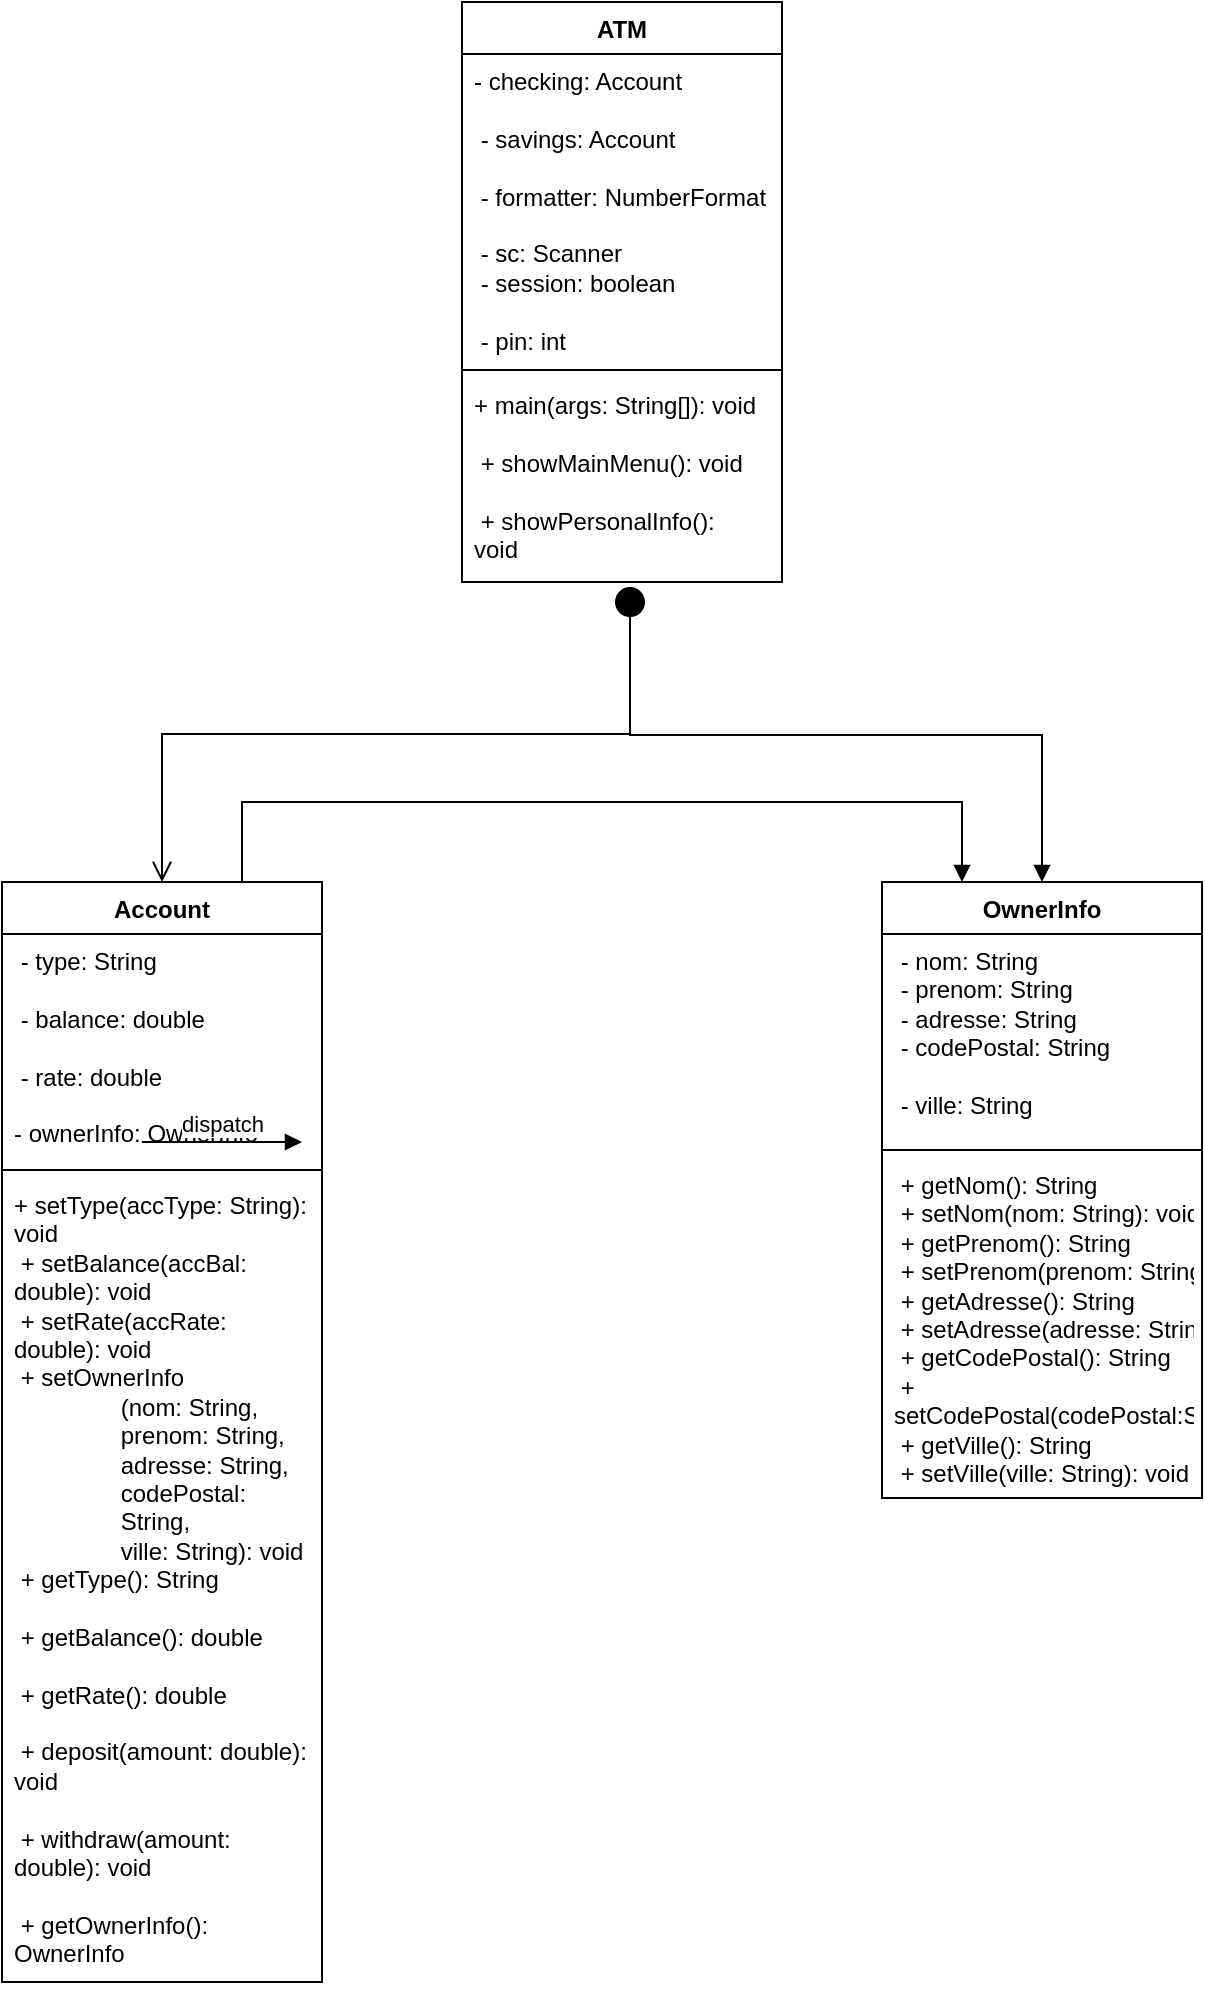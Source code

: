 <mxfile version="21.6.2" type="device">
  <diagram name="Page-1" id="B0E5m4KmieQysI3EIpu9">
    <mxGraphModel dx="1793" dy="945" grid="1" gridSize="10" guides="1" tooltips="1" connect="1" arrows="1" fold="1" page="1" pageScale="1" pageWidth="827" pageHeight="1169" math="0" shadow="0">
      <root>
        <mxCell id="0" />
        <mxCell id="1" parent="0" />
        <mxCell id="UfjkwIa-7dASe3H2he8u-13" value="ATM" style="swimlane;fontStyle=1;align=center;verticalAlign=top;childLayout=stackLayout;horizontal=1;startSize=26;horizontalStack=0;resizeParent=1;resizeParentMax=0;resizeLast=0;collapsible=1;marginBottom=0;whiteSpace=wrap;html=1;" vertex="1" parent="1">
          <mxGeometry x="310" width="160" height="290" as="geometry" />
        </mxCell>
        <mxCell id="UfjkwIa-7dASe3H2he8u-14" value="&lt;div&gt;- checking: Account&amp;nbsp; &amp;nbsp; &amp;nbsp; &amp;nbsp; &amp;nbsp; &amp;nbsp; &amp;nbsp; &amp;nbsp;&lt;/div&gt;&lt;div&gt;&amp;nbsp;- savings: Account&amp;nbsp; &amp;nbsp; &amp;nbsp; &amp;nbsp; &amp;nbsp; &amp;nbsp; &amp;nbsp; &amp;nbsp;&amp;nbsp;&lt;/div&gt;&lt;div&gt;&amp;nbsp;- formatter: NumberFormat&amp;nbsp; &amp;nbsp; &amp;nbsp; &amp;nbsp; &amp;nbsp;&lt;/div&gt;&lt;div&gt;&amp;nbsp;- sc: Scanner&amp;nbsp; &amp;nbsp; &amp;nbsp; &amp;nbsp; &amp;nbsp; &amp;nbsp; &amp;nbsp; &amp;nbsp; &amp;nbsp; &amp;nbsp; &amp;nbsp;&lt;/div&gt;&lt;div&gt;&amp;nbsp;- session: boolean&amp;nbsp; &amp;nbsp; &amp;nbsp; &amp;nbsp; &amp;nbsp; &amp;nbsp; &amp;nbsp; &amp;nbsp;&amp;nbsp;&lt;/div&gt;&lt;div&gt;&amp;nbsp;- pin: int&amp;nbsp;&lt;/div&gt;" style="text;strokeColor=none;fillColor=none;align=left;verticalAlign=top;spacingLeft=4;spacingRight=4;overflow=hidden;rotatable=0;points=[[0,0.5],[1,0.5]];portConstraint=eastwest;whiteSpace=wrap;html=1;" vertex="1" parent="UfjkwIa-7dASe3H2he8u-13">
          <mxGeometry y="26" width="160" height="154" as="geometry" />
        </mxCell>
        <mxCell id="UfjkwIa-7dASe3H2he8u-15" value="" style="line;strokeWidth=1;fillColor=none;align=left;verticalAlign=middle;spacingTop=-1;spacingLeft=3;spacingRight=3;rotatable=0;labelPosition=right;points=[];portConstraint=eastwest;strokeColor=inherit;" vertex="1" parent="UfjkwIa-7dASe3H2he8u-13">
          <mxGeometry y="180" width="160" height="8" as="geometry" />
        </mxCell>
        <mxCell id="UfjkwIa-7dASe3H2he8u-16" value="&lt;div&gt;+ main(args: String[]): void&amp;nbsp; &amp;nbsp; &amp;nbsp;&amp;nbsp;&lt;/div&gt;&lt;div&gt;&amp;nbsp;+ showMainMenu(): void&amp;nbsp; &amp;nbsp; &amp;nbsp; &amp;nbsp; &amp;nbsp; &amp;nbsp;&amp;nbsp;&lt;/div&gt;&lt;div&gt;&amp;nbsp;+ showPersonalInfo(): void&amp;nbsp;&amp;nbsp;&lt;/div&gt;" style="text;strokeColor=none;fillColor=none;align=left;verticalAlign=top;spacingLeft=4;spacingRight=4;overflow=hidden;rotatable=0;points=[[0,0.5],[1,0.5]];portConstraint=eastwest;whiteSpace=wrap;html=1;" vertex="1" parent="UfjkwIa-7dASe3H2he8u-13">
          <mxGeometry y="188" width="160" height="102" as="geometry" />
        </mxCell>
        <mxCell id="UfjkwIa-7dASe3H2he8u-17" value="Account" style="swimlane;fontStyle=1;align=center;verticalAlign=top;childLayout=stackLayout;horizontal=1;startSize=26;horizontalStack=0;resizeParent=1;resizeParentMax=0;resizeLast=0;collapsible=1;marginBottom=0;whiteSpace=wrap;html=1;" vertex="1" parent="1">
          <mxGeometry x="80" y="440" width="160" height="550" as="geometry" />
        </mxCell>
        <mxCell id="UfjkwIa-7dASe3H2he8u-18" value="&lt;div&gt;&amp;nbsp;- type: String&amp;nbsp; &amp;nbsp;&lt;/div&gt;&lt;div&gt;&amp;nbsp;&amp;nbsp; &amp;nbsp; &amp;nbsp; &amp;nbsp; &amp;nbsp; &amp;nbsp; &amp;nbsp; &amp;nbsp;&amp;nbsp;&lt;/div&gt;&lt;div&gt;&amp;nbsp;- balance: double&amp;nbsp;&amp;nbsp;&lt;/div&gt;&lt;div&gt;&amp;nbsp; &amp;nbsp; &amp;nbsp; &amp;nbsp; &amp;nbsp; &amp;nbsp; &amp;nbsp;&amp;nbsp;&lt;/div&gt;&lt;div&gt;&amp;nbsp;- rate: double&amp;nbsp; &amp;nbsp; &amp;nbsp;&lt;/div&gt;&lt;div&gt;&amp;nbsp;&amp;nbsp; &amp;nbsp; &amp;nbsp; &amp;nbsp; &amp;nbsp; &amp;nbsp; &amp;nbsp;&amp;nbsp;&lt;/div&gt;&lt;div&gt;- ownerInfo: OwnerInfo&amp;nbsp;&lt;/div&gt;" style="text;strokeColor=none;fillColor=none;align=left;verticalAlign=top;spacingLeft=4;spacingRight=4;overflow=hidden;rotatable=0;points=[[0,0.5],[1,0.5]];portConstraint=eastwest;whiteSpace=wrap;html=1;" vertex="1" parent="UfjkwIa-7dASe3H2he8u-17">
          <mxGeometry y="26" width="160" height="114" as="geometry" />
        </mxCell>
        <mxCell id="UfjkwIa-7dASe3H2he8u-19" value="" style="line;strokeWidth=1;fillColor=none;align=left;verticalAlign=middle;spacingTop=-1;spacingLeft=3;spacingRight=3;rotatable=0;labelPosition=right;points=[];portConstraint=eastwest;strokeColor=inherit;" vertex="1" parent="UfjkwIa-7dASe3H2he8u-17">
          <mxGeometry y="140" width="160" height="8" as="geometry" />
        </mxCell>
        <mxCell id="UfjkwIa-7dASe3H2he8u-20" value="&lt;div&gt;+ setType(accType: String): void&amp;nbsp;&amp;nbsp;&lt;/div&gt;&lt;div&gt;&amp;nbsp;+ setBalance(accBal: double): void&lt;/div&gt;&lt;div&gt;&amp;nbsp;+ setRate(accRate: double): void&amp;nbsp;&amp;nbsp;&lt;/div&gt;&lt;div&gt;&amp;nbsp;+ setOwnerInfo&lt;/div&gt;&lt;div&gt;&lt;span style=&quot;white-space: pre;&quot;&gt;&#x9;&lt;/span&gt;&lt;span style=&quot;white-space: pre;&quot;&gt;&#x9;&lt;/span&gt;(nom: String,&amp;nbsp; &amp;nbsp; &amp;nbsp; &amp;nbsp;&lt;/div&gt;&lt;div&gt;&amp;nbsp; &amp;nbsp; &amp;nbsp; &amp;nbsp; &amp;nbsp; &amp;nbsp; &amp;nbsp; &amp;nbsp; prenom: String,&amp;nbsp; &amp;nbsp;&amp;nbsp;&lt;/div&gt;&lt;div&gt;&amp;nbsp; &amp;nbsp; &amp;nbsp; &amp;nbsp; &amp;nbsp; &amp;nbsp; &amp;nbsp; &amp;nbsp; adresse: String,&amp;nbsp; &amp;nbsp;&lt;/div&gt;&lt;div&gt;&amp;nbsp; &amp;nbsp; &amp;nbsp; &amp;nbsp; &amp;nbsp; &amp;nbsp; &amp;nbsp; &amp;nbsp; codePostal:&lt;/div&gt;&lt;div&gt;&lt;span style=&quot;white-space: pre;&quot;&gt;&#x9;&lt;/span&gt;&lt;span style=&quot;white-space: pre;&quot;&gt;&#x9;&lt;/span&gt;String,&lt;/div&gt;&lt;div&gt;&amp;nbsp; &amp;nbsp; &amp;nbsp; &amp;nbsp; &amp;nbsp; &amp;nbsp; &amp;nbsp; &amp;nbsp; ville: String): void&lt;/div&gt;&lt;div&gt;&amp;nbsp;+ getType(): String&amp;nbsp; &amp;nbsp; &amp;nbsp; &amp;nbsp; &amp;nbsp; &amp;nbsp; &amp;nbsp; &amp;nbsp;&lt;/div&gt;&lt;div&gt;&amp;nbsp;+ getBalance(): double&amp;nbsp; &amp;nbsp; &amp;nbsp; &amp;nbsp; &amp;nbsp; &amp;nbsp;&amp;nbsp;&lt;/div&gt;&lt;div&gt;&amp;nbsp;+ getRate(): double&amp;nbsp; &amp;nbsp; &amp;nbsp; &amp;nbsp; &amp;nbsp; &amp;nbsp; &amp;nbsp; &amp;nbsp;&lt;/div&gt;&lt;div&gt;&amp;nbsp;+ deposit(amount: double): void&amp;nbsp; &amp;nbsp;&lt;/div&gt;&lt;div&gt;&lt;br&gt;&lt;/div&gt;&lt;div&gt;&amp;nbsp;+ withdraw(amount: double): void&amp;nbsp;&amp;nbsp;&lt;/div&gt;&lt;div&gt;&lt;br&gt;&lt;/div&gt;&lt;div&gt;&amp;nbsp;+ getOwnerInfo(): OwnerInfo&amp;nbsp; &amp;nbsp; &amp;nbsp; &amp;nbsp;&lt;/div&gt;" style="text;strokeColor=none;fillColor=none;align=left;verticalAlign=top;spacingLeft=4;spacingRight=4;overflow=hidden;rotatable=0;points=[[0,0.5],[1,0.5]];portConstraint=eastwest;whiteSpace=wrap;html=1;" vertex="1" parent="UfjkwIa-7dASe3H2he8u-17">
          <mxGeometry y="148" width="160" height="402" as="geometry" />
        </mxCell>
        <mxCell id="UfjkwIa-7dASe3H2he8u-21" value="OwnerInfo" style="swimlane;fontStyle=1;align=center;verticalAlign=top;childLayout=stackLayout;horizontal=1;startSize=26;horizontalStack=0;resizeParent=1;resizeParentMax=0;resizeLast=0;collapsible=1;marginBottom=0;whiteSpace=wrap;html=1;" vertex="1" parent="1">
          <mxGeometry x="520" y="440" width="160" height="308" as="geometry" />
        </mxCell>
        <mxCell id="UfjkwIa-7dASe3H2he8u-22" value="&lt;div&gt;&amp;nbsp;- nom: String&amp;nbsp; &amp;nbsp; &amp;nbsp; &amp;nbsp; &amp;nbsp; &amp;nbsp; &amp;nbsp; &amp;nbsp; &amp;nbsp; &amp;nbsp; &amp;nbsp;&lt;/div&gt;&lt;div&gt;&amp;nbsp;- prenom: String&amp;nbsp; &amp;nbsp; &amp;nbsp; &amp;nbsp; &amp;nbsp; &amp;nbsp; &amp;nbsp; &amp;nbsp; &amp;nbsp;&amp;nbsp;&lt;/div&gt;&lt;div&gt;&amp;nbsp;- adresse: String&amp;nbsp; &amp;nbsp; &amp;nbsp; &amp;nbsp; &amp;nbsp; &amp;nbsp; &amp;nbsp; &amp;nbsp; &amp;nbsp;&lt;/div&gt;&lt;div&gt;&amp;nbsp;- codePostal: String&amp;nbsp; &amp;nbsp; &amp;nbsp; &amp;nbsp; &amp;nbsp; &amp;nbsp; &amp;nbsp;&amp;nbsp;&lt;/div&gt;&lt;div&gt;&amp;nbsp;- ville: String&amp;nbsp;&amp;nbsp;&lt;/div&gt;" style="text;strokeColor=none;fillColor=none;align=left;verticalAlign=top;spacingLeft=4;spacingRight=4;overflow=hidden;rotatable=0;points=[[0,0.5],[1,0.5]];portConstraint=eastwest;whiteSpace=wrap;html=1;" vertex="1" parent="UfjkwIa-7dASe3H2he8u-21">
          <mxGeometry y="26" width="160" height="104" as="geometry" />
        </mxCell>
        <mxCell id="UfjkwIa-7dASe3H2he8u-23" value="" style="line;strokeWidth=1;fillColor=none;align=left;verticalAlign=middle;spacingTop=-1;spacingLeft=3;spacingRight=3;rotatable=0;labelPosition=right;points=[];portConstraint=eastwest;strokeColor=inherit;" vertex="1" parent="UfjkwIa-7dASe3H2he8u-21">
          <mxGeometry y="130" width="160" height="8" as="geometry" />
        </mxCell>
        <mxCell id="UfjkwIa-7dASe3H2he8u-24" value="&lt;div&gt;&amp;nbsp;+ getNom(): String&amp;nbsp; &amp;nbsp; &amp;nbsp; &amp;nbsp; &amp;nbsp; &amp;nbsp; &amp;nbsp; &amp;nbsp;&amp;nbsp;&lt;/div&gt;&lt;div&gt;&amp;nbsp;+ setNom(nom: String): void&amp;nbsp; &amp;nbsp; &amp;nbsp; &amp;nbsp;&lt;/div&gt;&lt;div&gt;&amp;nbsp;+ getPrenom(): String&amp;nbsp; &amp;nbsp; &amp;nbsp; &amp;nbsp; &amp;nbsp; &amp;nbsp; &amp;nbsp;&lt;/div&gt;&lt;div&gt;&amp;nbsp;+ setPrenom(prenom: String): void&amp;nbsp;&lt;/div&gt;&lt;div&gt;&amp;nbsp;+ getAdresse(): String&amp;nbsp; &amp;nbsp; &amp;nbsp; &amp;nbsp; &amp;nbsp; &amp;nbsp;&amp;nbsp;&lt;/div&gt;&lt;div&gt;&amp;nbsp;+ setAdresse(adresse: String):void&lt;/div&gt;&lt;div&gt;&amp;nbsp;+ getCodePostal(): String&amp;nbsp; &amp;nbsp; &amp;nbsp; &amp;nbsp;&amp;nbsp;&lt;/div&gt;&lt;div&gt;&amp;nbsp;+ setCodePostal(codePostal:String):void&lt;/div&gt;&lt;div&gt;&amp;nbsp;+ getVille(): String&amp;nbsp; &amp;nbsp; &amp;nbsp; &amp;nbsp; &amp;nbsp; &amp;nbsp; &amp;nbsp;&amp;nbsp;&lt;/div&gt;&lt;div&gt;&amp;nbsp;+ setVille(ville: String): void&amp;nbsp; &amp;nbsp;&lt;/div&gt;" style="text;strokeColor=none;fillColor=none;align=left;verticalAlign=top;spacingLeft=4;spacingRight=4;overflow=hidden;rotatable=0;points=[[0,0.5],[1,0.5]];portConstraint=eastwest;whiteSpace=wrap;html=1;" vertex="1" parent="UfjkwIa-7dASe3H2he8u-21">
          <mxGeometry y="138" width="160" height="170" as="geometry" />
        </mxCell>
        <mxCell id="UfjkwIa-7dASe3H2he8u-25" value="dispatch" style="html=1;verticalAlign=bottom;endArrow=block;edgeStyle=elbowEdgeStyle;elbow=vertical;curved=0;rounded=0;" edge="1" parent="1">
          <mxGeometry width="80" relative="1" as="geometry">
            <mxPoint x="150" y="570" as="sourcePoint" />
            <mxPoint x="230" y="570" as="targetPoint" />
          </mxGeometry>
        </mxCell>
        <mxCell id="UfjkwIa-7dASe3H2he8u-26" value="" style="html=1;verticalAlign=bottom;endArrow=block;edgeStyle=elbowEdgeStyle;elbow=vertical;curved=0;rounded=0;entryX=0.5;entryY=0;entryDx=0;entryDy=0;exitX=0.525;exitY=1.029;exitDx=0;exitDy=0;exitPerimeter=0;" edge="1" parent="1" source="UfjkwIa-7dASe3H2he8u-16" target="UfjkwIa-7dASe3H2he8u-21">
          <mxGeometry width="80" relative="1" as="geometry">
            <mxPoint x="440" y="330" as="sourcePoint" />
            <mxPoint x="520" y="330" as="targetPoint" />
          </mxGeometry>
        </mxCell>
        <mxCell id="UfjkwIa-7dASe3H2he8u-29" value="" style="html=1;verticalAlign=bottom;endArrow=block;edgeStyle=elbowEdgeStyle;elbow=vertical;curved=0;rounded=0;exitX=0.75;exitY=0;exitDx=0;exitDy=0;entryX=0.25;entryY=0;entryDx=0;entryDy=0;" edge="1" parent="1" source="UfjkwIa-7dASe3H2he8u-17" target="UfjkwIa-7dASe3H2he8u-21">
          <mxGeometry width="80" relative="1" as="geometry">
            <mxPoint x="340" y="470" as="sourcePoint" />
            <mxPoint x="420" y="470" as="targetPoint" />
            <Array as="points">
              <mxPoint x="330" y="400" />
            </Array>
          </mxGeometry>
        </mxCell>
        <mxCell id="UfjkwIa-7dASe3H2he8u-30" value="" style="html=1;verticalAlign=bottom;startArrow=circle;startFill=1;endArrow=open;startSize=6;endSize=8;edgeStyle=elbowEdgeStyle;elbow=vertical;curved=0;rounded=0;entryX=0.5;entryY=0;entryDx=0;entryDy=0;exitX=0.525;exitY=1.02;exitDx=0;exitDy=0;exitPerimeter=0;" edge="1" parent="1" source="UfjkwIa-7dASe3H2he8u-16" target="UfjkwIa-7dASe3H2he8u-17">
          <mxGeometry width="80" relative="1" as="geometry">
            <mxPoint x="320" y="390" as="sourcePoint" />
            <mxPoint x="400" y="390" as="targetPoint" />
          </mxGeometry>
        </mxCell>
      </root>
    </mxGraphModel>
  </diagram>
</mxfile>
